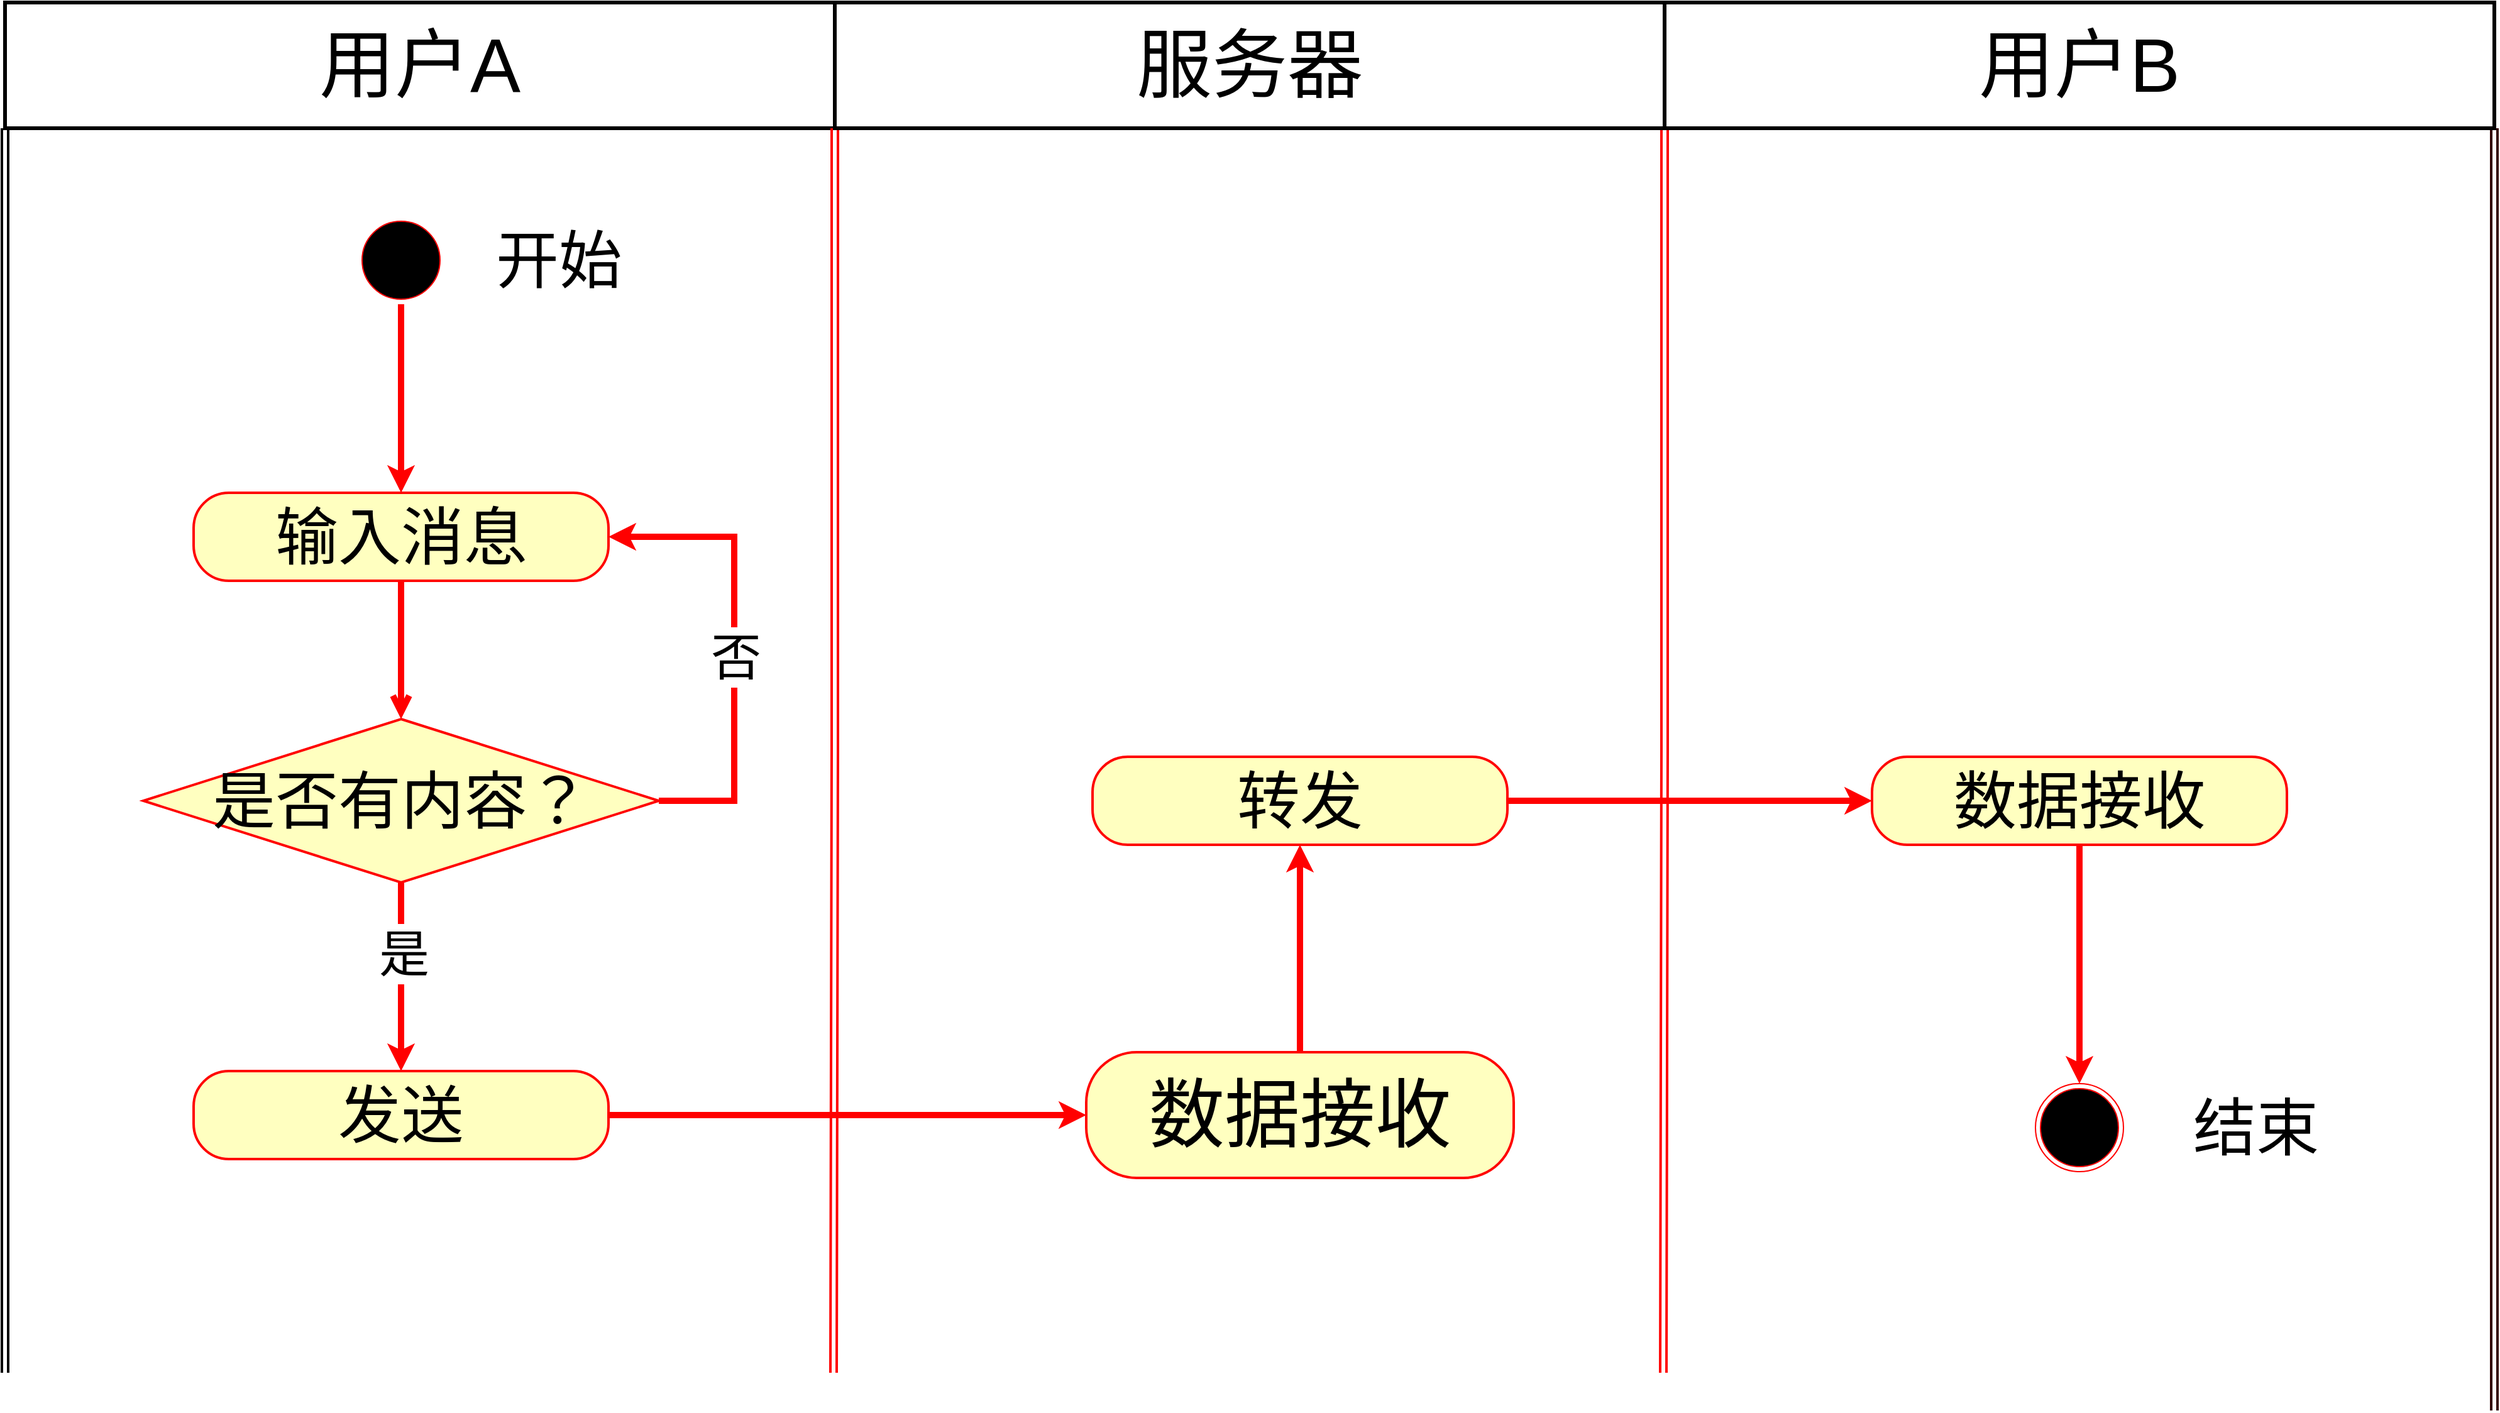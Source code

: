 <mxfile version="24.0.7" type="github">
  <diagram name="第 1 页" id="uerf5AvDmMhw-SAlXfW_">
    <mxGraphModel dx="3473" dy="1953" grid="1" gridSize="10" guides="1" tooltips="1" connect="1" arrows="1" fold="1" page="1" pageScale="1" pageWidth="2500" pageHeight="1500" math="0" shadow="0">
      <root>
        <mxCell id="0" />
        <mxCell id="1" parent="0" />
        <mxCell id="JyK0OHb8syARRko67DVn-2" style="edgeStyle=orthogonalEdgeStyle;rounded=0;orthogonalLoop=1;jettySize=auto;html=1;exitX=0;exitY=1;exitDx=0;exitDy=0;shape=link;strokeWidth=2;" parent="1" source="JyK0OHb8syARRko67DVn-3" edge="1">
          <mxGeometry relative="1" as="geometry">
            <mxPoint x="240" y="1280" as="targetPoint" />
          </mxGeometry>
        </mxCell>
        <mxCell id="JyK0OHb8syARRko67DVn-3" value="用户A" style="html=1;whiteSpace=wrap;strokeWidth=3;fontSize=60;" parent="1" vertex="1">
          <mxGeometry x="240" y="190" width="660" height="100" as="geometry" />
        </mxCell>
        <mxCell id="JyK0OHb8syARRko67DVn-4" style="edgeStyle=orthogonalEdgeStyle;rounded=0;orthogonalLoop=1;jettySize=auto;html=1;exitX=0;exitY=1;exitDx=0;exitDy=0;shape=link;strokeWidth=2;strokeColor=#FF0000;" parent="1" source="JyK0OHb8syARRko67DVn-6" edge="1">
          <mxGeometry relative="1" as="geometry">
            <mxPoint x="899" y="1280" as="targetPoint" />
          </mxGeometry>
        </mxCell>
        <mxCell id="JyK0OHb8syARRko67DVn-5" style="edgeStyle=orthogonalEdgeStyle;rounded=0;orthogonalLoop=1;jettySize=auto;html=1;exitX=1;exitY=1;exitDx=0;exitDy=0;shape=link;strokeWidth=2;strokeColor=#FF0000;" parent="1" source="JyK0OHb8syARRko67DVn-6" edge="1">
          <mxGeometry relative="1" as="geometry">
            <mxPoint x="1559" y="1280" as="targetPoint" />
          </mxGeometry>
        </mxCell>
        <mxCell id="JyK0OHb8syARRko67DVn-6" value="服务器" style="html=1;whiteSpace=wrap;strokeWidth=3;fontSize=60;" parent="1" vertex="1">
          <mxGeometry x="900" y="190" width="660" height="100" as="geometry" />
        </mxCell>
        <mxCell id="JyK0OHb8syARRko67DVn-26" style="edgeStyle=orthogonalEdgeStyle;rounded=0;orthogonalLoop=1;jettySize=auto;html=1;exitX=0.5;exitY=1;exitDx=0;exitDy=0;strokeWidth=5;strokeColor=#FF0000;" parent="1" source="JyK0OHb8syARRko67DVn-7" target="JyK0OHb8syARRko67DVn-10" edge="1">
          <mxGeometry relative="1" as="geometry" />
        </mxCell>
        <mxCell id="JyK0OHb8syARRko67DVn-7" value="" style="ellipse;html=1;shape=startState;fillColor=#000000;strokeColor=#ff0000;" parent="1" vertex="1">
          <mxGeometry x="520" y="360" width="70" height="70" as="geometry" />
        </mxCell>
        <mxCell id="JyK0OHb8syARRko67DVn-9" value="开始" style="text;html=1;align=center;verticalAlign=middle;resizable=0;points=[];autosize=1;strokeColor=none;fillColor=none;fontSize=50;" parent="1" vertex="1">
          <mxGeometry x="620" y="360" width="120" height="70" as="geometry" />
        </mxCell>
        <mxCell id="JyK0OHb8syARRko67DVn-10" value="&lt;font style=&quot;font-size: 50px;&quot;&gt;输入消息&lt;/font&gt;" style="rounded=1;whiteSpace=wrap;html=1;arcSize=40;fontColor=#000000;fillColor=#ffffc0;strokeColor=#ff0000;strokeWidth=2;" parent="1" vertex="1">
          <mxGeometry x="390" y="580" width="330" height="70" as="geometry" />
        </mxCell>
        <mxCell id="JyK0OHb8syARRko67DVn-11" value="" style="edgeStyle=orthogonalEdgeStyle;html=1;verticalAlign=bottom;endArrow=open;endSize=8;strokeColor=#ff0000;rounded=0;strokeWidth=5;" parent="1" source="JyK0OHb8syARRko67DVn-10" target="JyK0OHb8syARRko67DVn-16" edge="1">
          <mxGeometry relative="1" as="geometry">
            <mxPoint x="555" y="780" as="targetPoint" />
          </mxGeometry>
        </mxCell>
        <mxCell id="JyK0OHb8syARRko67DVn-12" style="edgeStyle=orthogonalEdgeStyle;rounded=0;orthogonalLoop=1;jettySize=auto;html=1;exitX=1;exitY=0.5;exitDx=0;exitDy=0;entryX=1;entryY=0.5;entryDx=0;entryDy=0;strokeWidth=5;strokeColor=#FF0000;fontSize=50;" parent="1" source="JyK0OHb8syARRko67DVn-16" target="JyK0OHb8syARRko67DVn-10" edge="1">
          <mxGeometry relative="1" as="geometry">
            <Array as="points">
              <mxPoint x="820" y="825" />
              <mxPoint x="820" y="615" />
            </Array>
          </mxGeometry>
        </mxCell>
        <mxCell id="JyK0OHb8syARRko67DVn-13" value="否" style="edgeLabel;html=1;align=center;verticalAlign=middle;resizable=0;points=[];fontSize=40;" parent="JyK0OHb8syARRko67DVn-12" vertex="1" connectable="0">
          <mxGeometry x="-0.046" y="-1" relative="1" as="geometry">
            <mxPoint y="1" as="offset" />
          </mxGeometry>
        </mxCell>
        <mxCell id="JyK0OHb8syARRko67DVn-14" style="edgeStyle=orthogonalEdgeStyle;rounded=0;orthogonalLoop=1;jettySize=auto;html=1;exitX=0.5;exitY=1;exitDx=0;exitDy=0;entryX=0.5;entryY=0;entryDx=0;entryDy=0;strokeWidth=5;strokeColor=#FF0000;" parent="1" source="JyK0OHb8syARRko67DVn-16" target="JyK0OHb8syARRko67DVn-23" edge="1">
          <mxGeometry relative="1" as="geometry" />
        </mxCell>
        <mxCell id="JyK0OHb8syARRko67DVn-15" value="是" style="edgeLabel;html=1;align=center;verticalAlign=middle;resizable=0;points=[];fontSize=40;" parent="JyK0OHb8syARRko67DVn-14" vertex="1" connectable="0">
          <mxGeometry x="-0.262" y="1" relative="1" as="geometry">
            <mxPoint x="1" as="offset" />
          </mxGeometry>
        </mxCell>
        <mxCell id="JyK0OHb8syARRko67DVn-16" value="是否有内容？" style="rhombus;whiteSpace=wrap;html=1;fontColor=#000000;fillColor=#ffffc0;strokeColor=#ff0000;fontSize=50;strokeWidth=2;" parent="1" vertex="1">
          <mxGeometry x="350" y="760" width="410" height="130" as="geometry" />
        </mxCell>
        <mxCell id="JyK0OHb8syARRko67DVn-27" style="edgeStyle=orthogonalEdgeStyle;rounded=0;orthogonalLoop=1;jettySize=auto;html=1;exitX=0.5;exitY=0;exitDx=0;exitDy=0;entryX=0.5;entryY=1;entryDx=0;entryDy=0;strokeColor=#FF0000;strokeWidth=5;" parent="1" source="JyK0OHb8syARRko67DVn-18" target="JyK0OHb8syARRko67DVn-24" edge="1">
          <mxGeometry relative="1" as="geometry" />
        </mxCell>
        <mxCell id="JyK0OHb8syARRko67DVn-18" value="数据接收" style="rounded=1;whiteSpace=wrap;html=1;arcSize=40;fontColor=#000000;fillColor=#ffffc0;strokeColor=#ff0000;fontSize=60;strokeWidth=2;" parent="1" vertex="1">
          <mxGeometry x="1100" y="1025" width="340" height="100" as="geometry" />
        </mxCell>
        <mxCell id="JyK0OHb8syARRko67DVn-19" value="" style="ellipse;html=1;shape=endState;fillColor=#000000;strokeColor=#ff0000;" parent="1" vertex="1">
          <mxGeometry x="1855" y="1050" width="70" height="70" as="geometry" />
        </mxCell>
        <mxCell id="JyK0OHb8syARRko67DVn-20" value="结束" style="text;html=1;align=center;verticalAlign=middle;resizable=0;points=[];autosize=1;strokeColor=none;fillColor=none;fontSize=50;" parent="1" vertex="1">
          <mxGeometry x="1970" y="1050" width="120" height="70" as="geometry" />
        </mxCell>
        <mxCell id="JyK0OHb8syARRko67DVn-22" style="edgeStyle=orthogonalEdgeStyle;rounded=0;orthogonalLoop=1;jettySize=auto;html=1;exitX=1;exitY=1;exitDx=0;exitDy=0;shape=link;strokeColor=#330000;strokeWidth=2;" parent="1" source="JyK0OHb8syARRko67DVn-21" edge="1">
          <mxGeometry relative="1" as="geometry">
            <mxPoint x="2220" y="1310" as="targetPoint" />
          </mxGeometry>
        </mxCell>
        <mxCell id="JyK0OHb8syARRko67DVn-21" value="用户B" style="html=1;whiteSpace=wrap;strokeWidth=3;fontSize=60;" parent="1" vertex="1">
          <mxGeometry x="1560" y="190" width="660" height="100" as="geometry" />
        </mxCell>
        <mxCell id="JyK0OHb8syARRko67DVn-25" style="edgeStyle=orthogonalEdgeStyle;rounded=0;orthogonalLoop=1;jettySize=auto;html=1;exitX=1;exitY=0.5;exitDx=0;exitDy=0;entryX=0;entryY=0.5;entryDx=0;entryDy=0;strokeWidth=5;strokeColor=#FF0000;" parent="1" source="JyK0OHb8syARRko67DVn-23" target="JyK0OHb8syARRko67DVn-18" edge="1">
          <mxGeometry relative="1" as="geometry" />
        </mxCell>
        <mxCell id="JyK0OHb8syARRko67DVn-23" value="&lt;font style=&quot;font-size: 50px;&quot;&gt;发送&lt;/font&gt;" style="rounded=1;whiteSpace=wrap;html=1;arcSize=40;fontColor=#000000;fillColor=#ffffc0;strokeColor=#ff0000;strokeWidth=2;" parent="1" vertex="1">
          <mxGeometry x="390" y="1040" width="330" height="70" as="geometry" />
        </mxCell>
        <mxCell id="JyK0OHb8syARRko67DVn-29" style="edgeStyle=orthogonalEdgeStyle;rounded=0;orthogonalLoop=1;jettySize=auto;html=1;exitX=1;exitY=0.5;exitDx=0;exitDy=0;strokeColor=#FF0000;strokeWidth=5;" parent="1" source="JyK0OHb8syARRko67DVn-24" target="JyK0OHb8syARRko67DVn-28" edge="1">
          <mxGeometry relative="1" as="geometry" />
        </mxCell>
        <mxCell id="JyK0OHb8syARRko67DVn-24" value="&lt;font style=&quot;font-size: 50px;&quot;&gt;转发&lt;/font&gt;" style="rounded=1;whiteSpace=wrap;html=1;arcSize=40;fontColor=#000000;fillColor=#ffffc0;strokeColor=#ff0000;strokeWidth=2;" parent="1" vertex="1">
          <mxGeometry x="1105" y="790" width="330" height="70" as="geometry" />
        </mxCell>
        <mxCell id="JyK0OHb8syARRko67DVn-30" style="edgeStyle=orthogonalEdgeStyle;rounded=0;orthogonalLoop=1;jettySize=auto;html=1;exitX=0.5;exitY=1;exitDx=0;exitDy=0;entryX=0.5;entryY=0;entryDx=0;entryDy=0;strokeWidth=5;strokeColor=#FF0000;" parent="1" source="JyK0OHb8syARRko67DVn-28" target="JyK0OHb8syARRko67DVn-19" edge="1">
          <mxGeometry relative="1" as="geometry" />
        </mxCell>
        <mxCell id="JyK0OHb8syARRko67DVn-28" value="&lt;font style=&quot;font-size: 50px;&quot;&gt;数据接收&lt;/font&gt;" style="rounded=1;whiteSpace=wrap;html=1;arcSize=40;fontColor=#000000;fillColor=#ffffc0;strokeColor=#ff0000;strokeWidth=2;" parent="1" vertex="1">
          <mxGeometry x="1725" y="790" width="330" height="70" as="geometry" />
        </mxCell>
      </root>
    </mxGraphModel>
  </diagram>
</mxfile>
